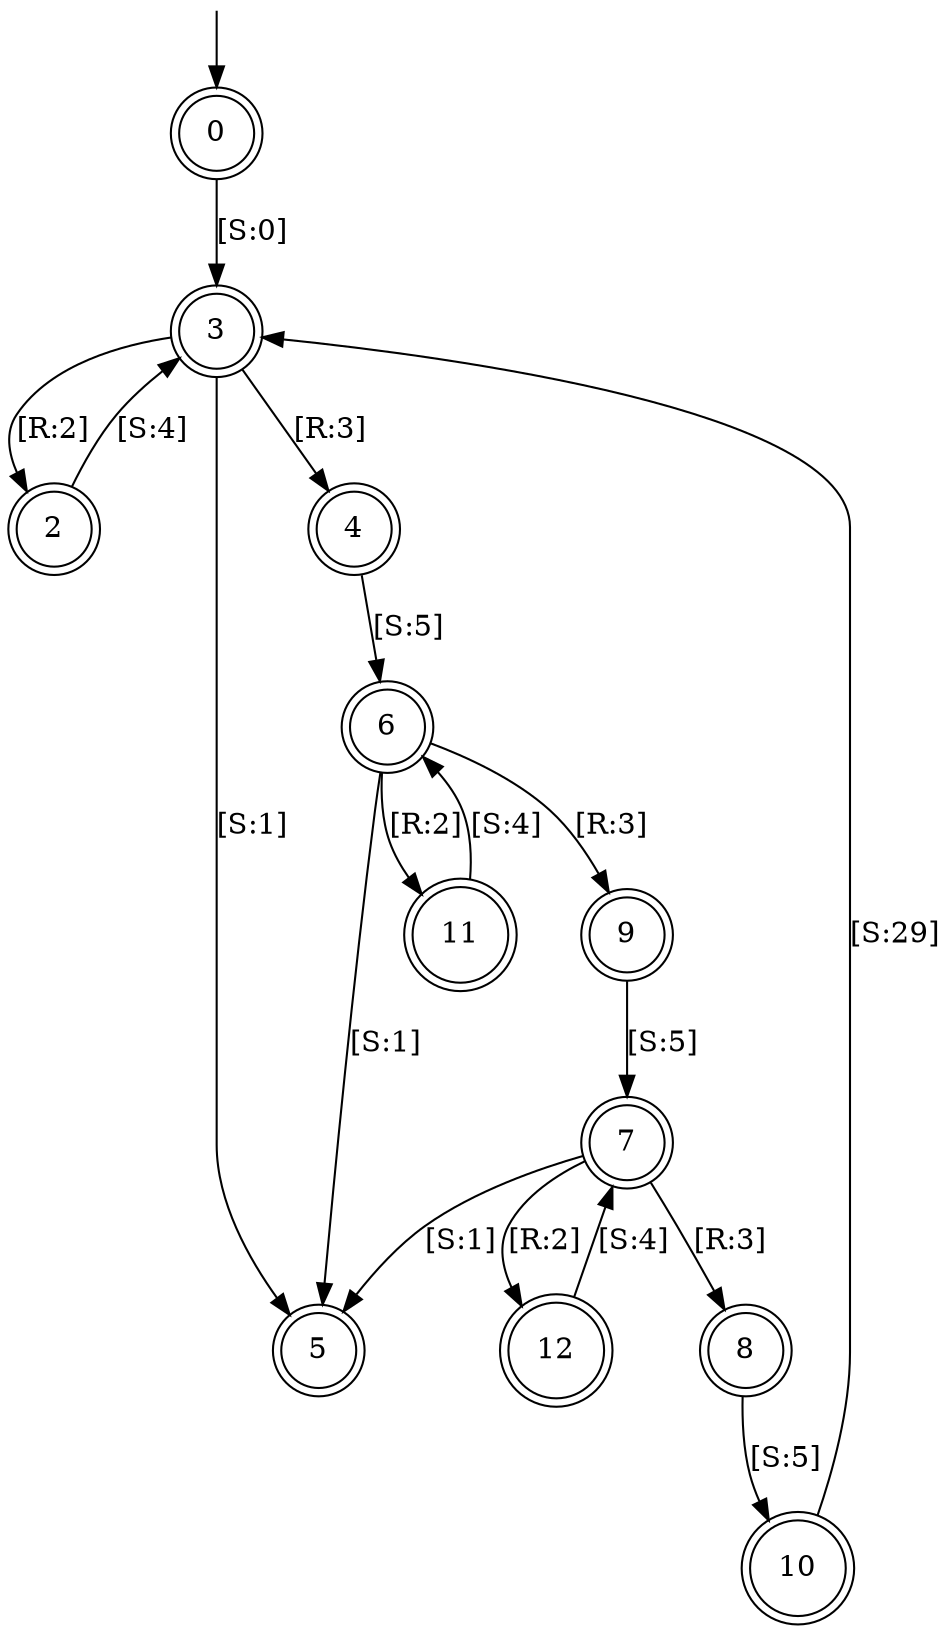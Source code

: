 digraph g {

	s0 [shape="doublecircle" label="0"];
	s1 [shape="doublecircle" label="2"];
	s2 [shape="doublecircle" label="3"];
	s3 [shape="doublecircle" label="4"];
	s4 [shape="doublecircle" label="5"];
	s5 [shape="doublecircle" label="6"];
	s6 [shape="doublecircle" label="7"];
	s7 [shape="doublecircle" label="8"];
	s8 [shape="doublecircle" label="9"];
	s9 [shape="doublecircle" label="10"];
	s10 [shape="doublecircle" label="11"];
	s11 [shape="doublecircle" label="12"];
	s0 -> s2 [label="[S:0]"];
	s1 -> s2 [label="[S:4]"];
	s2 -> s1 [label="[R:2]"];
	s2 -> s4 [label="[S:1]"];
	s2 -> s3 [label="[R:3]"];
	s3 -> s5 [label="[S:5]"];
	s5 -> s10 [label="[R:2]"];
	s5 -> s4 [label="[S:1]"];
	s5 -> s8 [label="[R:3]"];
	s6 -> s11 [label="[R:2]"];
	s6 -> s4 [label="[S:1]"];
	s6 -> s7 [label="[R:3]"];
	s7 -> s9 [label="[S:5]"];
	s8 -> s6 [label="[S:5]"];
	s9 -> s2 [label="[S:29]"];
	s10 -> s5 [label="[S:4]"];
	s11 -> s6 [label="[S:4]"];

__start0 [label="" shape="none" width="0" height="0"];
__start0 -> s0;

}
